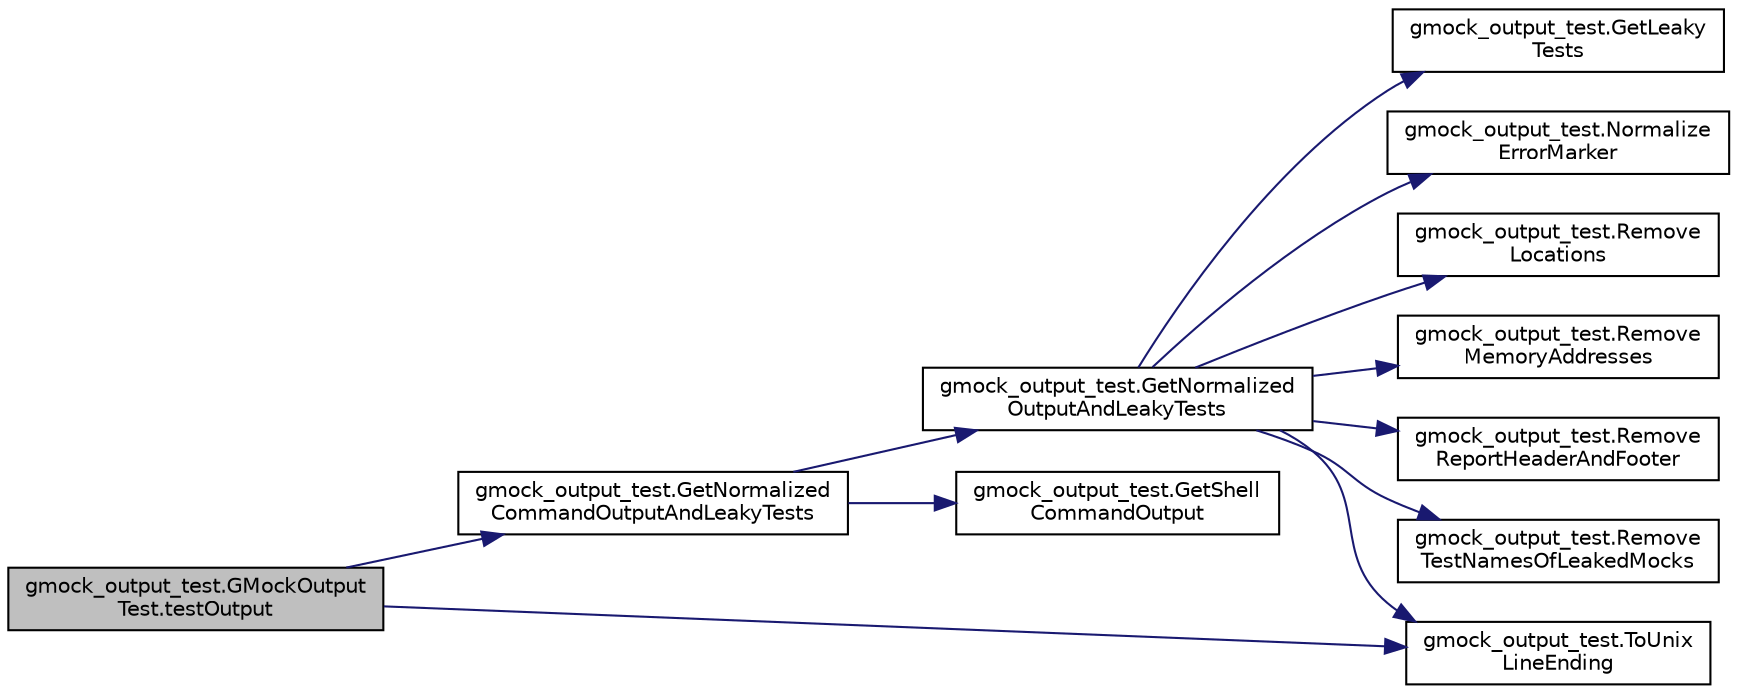 digraph "gmock_output_test.GMockOutputTest.testOutput"
{
 // LATEX_PDF_SIZE
  bgcolor="transparent";
  edge [fontname="Helvetica",fontsize="10",labelfontname="Helvetica",labelfontsize="10"];
  node [fontname="Helvetica",fontsize="10",shape=record];
  rankdir="LR";
  Node1 [label="gmock_output_test.GMockOutput\lTest.testOutput",height=0.2,width=0.4,color="black", fillcolor="grey75", style="filled", fontcolor="black",tooltip=" "];
  Node1 -> Node2 [color="midnightblue",fontsize="10",style="solid",fontname="Helvetica"];
  Node2 [label="gmock_output_test.GetNormalized\lCommandOutputAndLeakyTests",height=0.2,width=0.4,color="black",URL="$namespacegmock__output__test.html#a1796bc395fbfb8873992e3f84378e4bf",tooltip=" "];
  Node2 -> Node3 [color="midnightblue",fontsize="10",style="solid",fontname="Helvetica"];
  Node3 [label="gmock_output_test.GetNormalized\lOutputAndLeakyTests",height=0.2,width=0.4,color="black",URL="$namespacegmock__output__test.html#a590ba3b918e5599eeabc2cbf597e2ce1",tooltip=" "];
  Node3 -> Node4 [color="midnightblue",fontsize="10",style="solid",fontname="Helvetica"];
  Node4 [label="gmock_output_test.GetLeaky\lTests",height=0.2,width=0.4,color="black",URL="$namespacegmock__output__test.html#a60299c4f0cb666d08f101ddaa7aabed4",tooltip=" "];
  Node3 -> Node5 [color="midnightblue",fontsize="10",style="solid",fontname="Helvetica"];
  Node5 [label="gmock_output_test.Normalize\lErrorMarker",height=0.2,width=0.4,color="black",URL="$namespacegmock__output__test.html#af3c1f95f19b9f048843a2d562d459b24",tooltip=" "];
  Node3 -> Node6 [color="midnightblue",fontsize="10",style="solid",fontname="Helvetica"];
  Node6 [label="gmock_output_test.Remove\lLocations",height=0.2,width=0.4,color="black",URL="$namespacegmock__output__test.html#aa3c93f8085ff0886bf0d160d71af2452",tooltip=" "];
  Node3 -> Node7 [color="midnightblue",fontsize="10",style="solid",fontname="Helvetica"];
  Node7 [label="gmock_output_test.Remove\lMemoryAddresses",height=0.2,width=0.4,color="black",URL="$namespacegmock__output__test.html#a58b4fdb82b40d01d32b09d4c14ba11a5",tooltip=" "];
  Node3 -> Node8 [color="midnightblue",fontsize="10",style="solid",fontname="Helvetica"];
  Node8 [label="gmock_output_test.Remove\lReportHeaderAndFooter",height=0.2,width=0.4,color="black",URL="$namespacegmock__output__test.html#a2ebfc0abfb0ed307021ecaa9da465c55",tooltip=" "];
  Node3 -> Node9 [color="midnightblue",fontsize="10",style="solid",fontname="Helvetica"];
  Node9 [label="gmock_output_test.Remove\lTestNamesOfLeakedMocks",height=0.2,width=0.4,color="black",URL="$namespacegmock__output__test.html#ac0628c5630d869dae45601df9d909638",tooltip=" "];
  Node3 -> Node10 [color="midnightblue",fontsize="10",style="solid",fontname="Helvetica"];
  Node10 [label="gmock_output_test.ToUnix\lLineEnding",height=0.2,width=0.4,color="black",URL="$namespacegmock__output__test.html#a5c9ae3611cc4fac1e1340a3345865cf3",tooltip=" "];
  Node2 -> Node11 [color="midnightblue",fontsize="10",style="solid",fontname="Helvetica"];
  Node11 [label="gmock_output_test.GetShell\lCommandOutput",height=0.2,width=0.4,color="black",URL="$namespacegmock__output__test.html#a001498a3e9bf552ee429e434eb00cb08",tooltip=" "];
  Node1 -> Node10 [color="midnightblue",fontsize="10",style="solid",fontname="Helvetica"];
}
